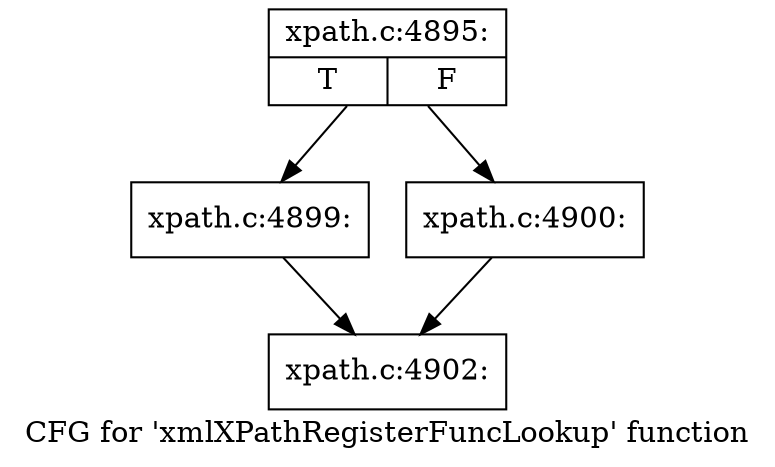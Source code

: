 digraph "CFG for 'xmlXPathRegisterFuncLookup' function" {
	label="CFG for 'xmlXPathRegisterFuncLookup' function";

	Node0x55e6b25dd850 [shape=record,label="{xpath.c:4895:|{<s0>T|<s1>F}}"];
	Node0x55e6b25dd850 -> Node0x55e6b25e1b70;
	Node0x55e6b25dd850 -> Node0x55e6b25e1bc0;
	Node0x55e6b25e1b70 [shape=record,label="{xpath.c:4899:}"];
	Node0x55e6b25e1b70 -> Node0x55e6b25dd680;
	Node0x55e6b25e1bc0 [shape=record,label="{xpath.c:4900:}"];
	Node0x55e6b25e1bc0 -> Node0x55e6b25dd680;
	Node0x55e6b25dd680 [shape=record,label="{xpath.c:4902:}"];
}
